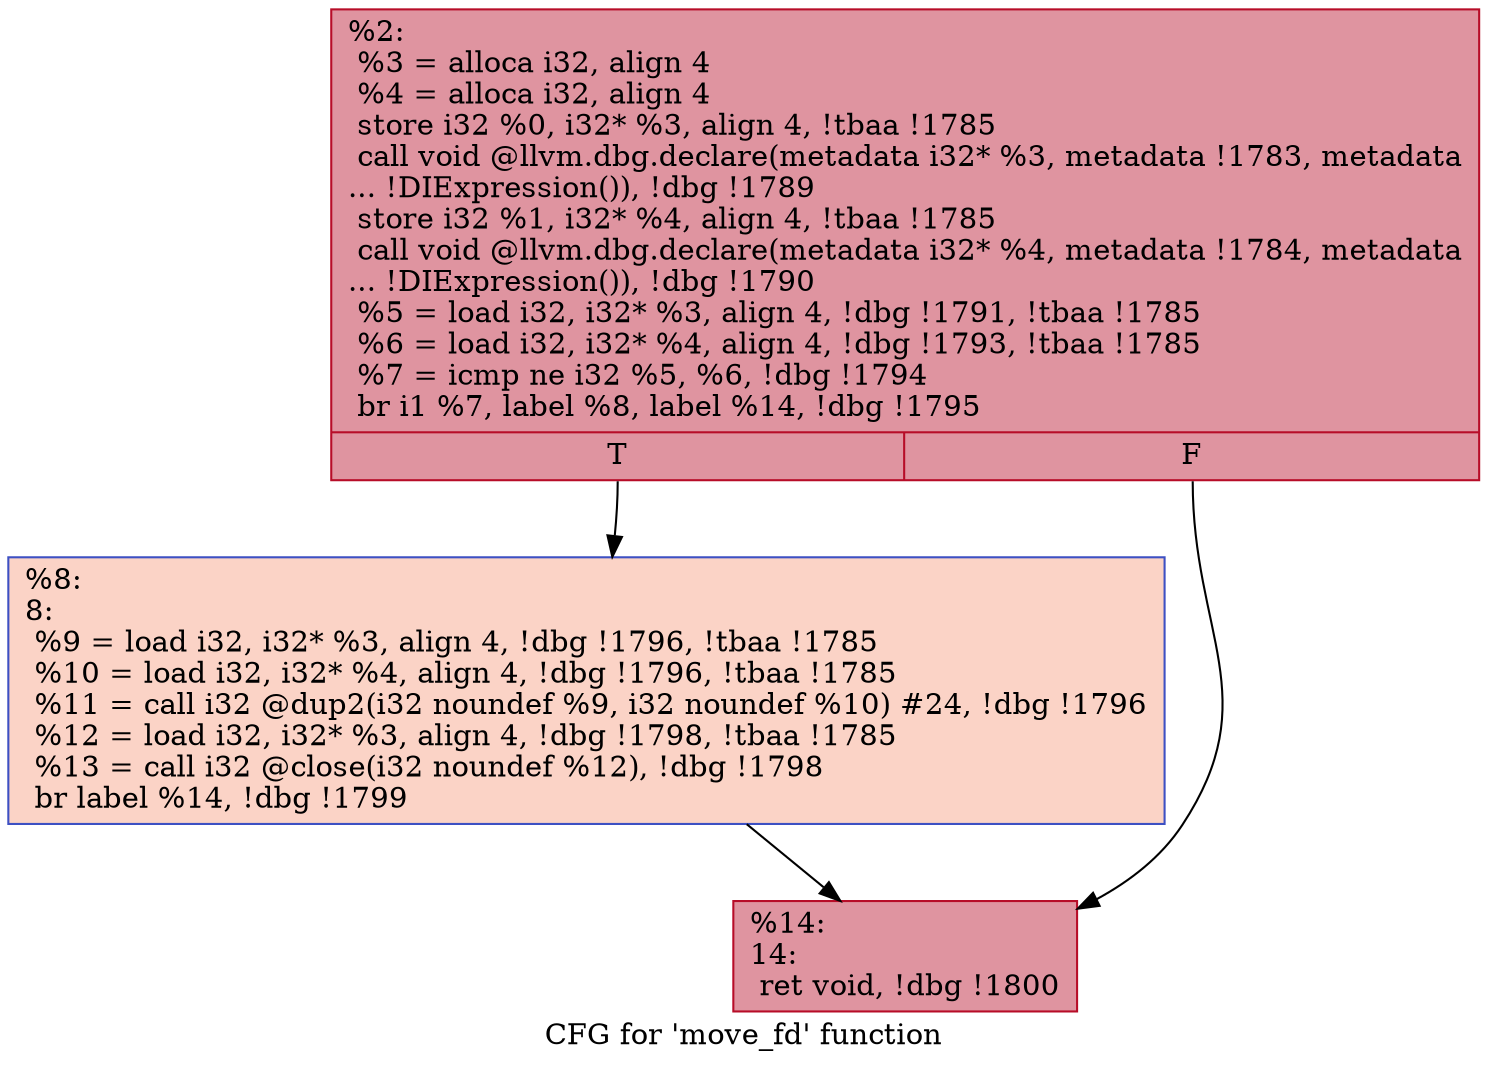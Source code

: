 digraph "CFG for 'move_fd' function" {
	label="CFG for 'move_fd' function";

	Node0x25028b0 [shape=record,color="#b70d28ff", style=filled, fillcolor="#b70d2870",label="{%2:\l  %3 = alloca i32, align 4\l  %4 = alloca i32, align 4\l  store i32 %0, i32* %3, align 4, !tbaa !1785\l  call void @llvm.dbg.declare(metadata i32* %3, metadata !1783, metadata\l... !DIExpression()), !dbg !1789\l  store i32 %1, i32* %4, align 4, !tbaa !1785\l  call void @llvm.dbg.declare(metadata i32* %4, metadata !1784, metadata\l... !DIExpression()), !dbg !1790\l  %5 = load i32, i32* %3, align 4, !dbg !1791, !tbaa !1785\l  %6 = load i32, i32* %4, align 4, !dbg !1793, !tbaa !1785\l  %7 = icmp ne i32 %5, %6, !dbg !1794\l  br i1 %7, label %8, label %14, !dbg !1795\l|{<s0>T|<s1>F}}"];
	Node0x25028b0:s0 -> Node0x2502900;
	Node0x25028b0:s1 -> Node0x2502950;
	Node0x2502900 [shape=record,color="#3d50c3ff", style=filled, fillcolor="#f59c7d70",label="{%8:\l8:                                                \l  %9 = load i32, i32* %3, align 4, !dbg !1796, !tbaa !1785\l  %10 = load i32, i32* %4, align 4, !dbg !1796, !tbaa !1785\l  %11 = call i32 @dup2(i32 noundef %9, i32 noundef %10) #24, !dbg !1796\l  %12 = load i32, i32* %3, align 4, !dbg !1798, !tbaa !1785\l  %13 = call i32 @close(i32 noundef %12), !dbg !1798\l  br label %14, !dbg !1799\l}"];
	Node0x2502900 -> Node0x2502950;
	Node0x2502950 [shape=record,color="#b70d28ff", style=filled, fillcolor="#b70d2870",label="{%14:\l14:                                               \l  ret void, !dbg !1800\l}"];
}
